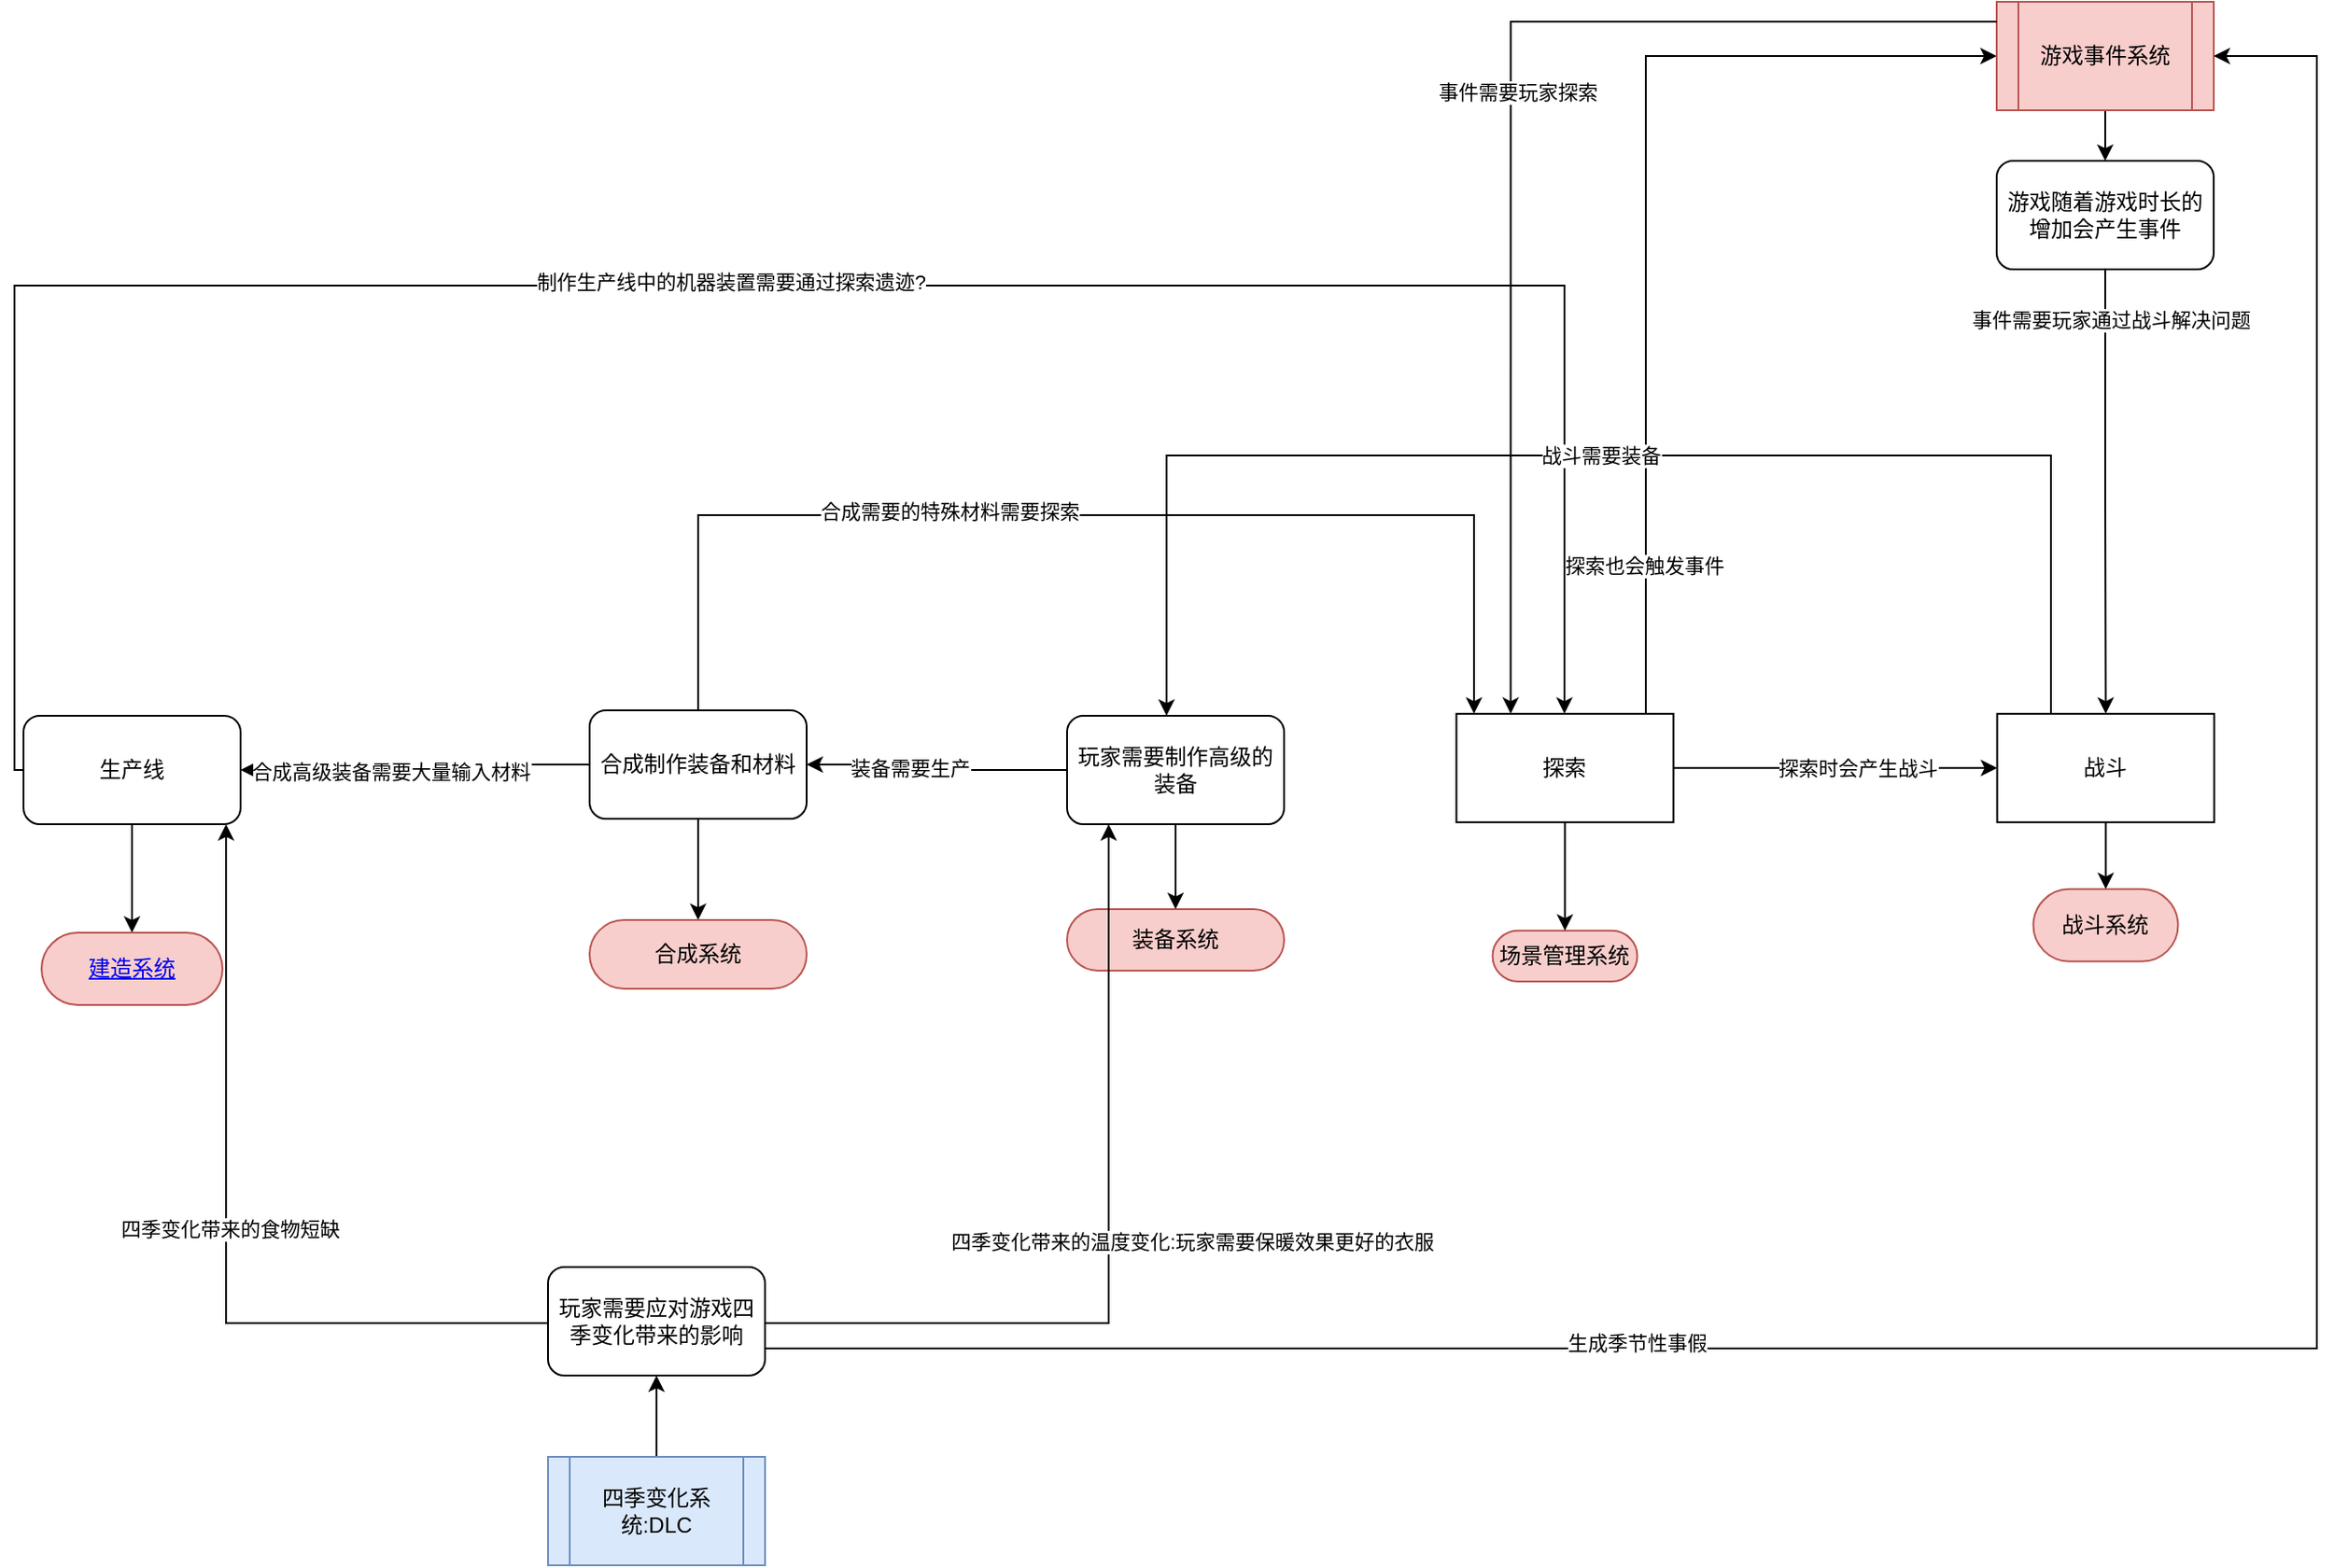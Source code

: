 <mxfile version="26.2.15" pages="2">
  <diagram id="8yKRzX55yw8iAQM8X-Ct" name="系统循环架构总览">
    <mxGraphModel dx="1636" dy="971" grid="0" gridSize="10" guides="1" tooltips="1" connect="1" arrows="1" fold="1" page="1" pageScale="1" pageWidth="827" pageHeight="1169" math="0" shadow="0">
      <root>
        <mxCell id="0" />
        <mxCell id="1" parent="0" />
        <mxCell id="sgZPGOeCJPQWiLNWUdwU-47" value="场景管理系统" style="rounded=1;whiteSpace=wrap;html=1;fillColor=#f8cecc;strokeColor=#b85450;arcSize=50;" vertex="1" parent="1">
          <mxGeometry x="1100.27" y="715.91" width="80" height="28.09" as="geometry" />
        </mxCell>
        <mxCell id="sgZPGOeCJPQWiLNWUdwU-46" style="edgeStyle=orthogonalEdgeStyle;rounded=0;orthogonalLoop=1;jettySize=auto;html=1;" edge="1" parent="1" source="sgZPGOeCJPQWiLNWUdwU-1" target="sgZPGOeCJPQWiLNWUdwU-47">
          <mxGeometry relative="1" as="geometry">
            <mxPoint x="1100.27" y="730.91" as="targetPoint" />
          </mxGeometry>
        </mxCell>
        <mxCell id="sgZPGOeCJPQWiLNWUdwU-55" value="装备系统" style="rounded=1;whiteSpace=wrap;html=1;fillColor=#f8cecc;strokeColor=#b85450;arcSize=50;" vertex="1" parent="1">
          <mxGeometry x="865" y="704" width="120" height="34" as="geometry" />
        </mxCell>
        <mxCell id="sgZPGOeCJPQWiLNWUdwU-118" style="edgeStyle=orthogonalEdgeStyle;rounded=0;orthogonalLoop=1;jettySize=auto;html=1;" edge="1" parent="1" source="sgZPGOeCJPQWiLNWUdwU-66" target="sgZPGOeCJPQWiLNWUdwU-1">
          <mxGeometry relative="1" as="geometry">
            <Array as="points">
              <mxPoint x="283" y="627" />
              <mxPoint x="283" y="359" />
              <mxPoint x="1140" y="359" />
            </Array>
          </mxGeometry>
        </mxCell>
        <mxCell id="sgZPGOeCJPQWiLNWUdwU-119" value="制作生产线中的机器装置需要通过探索遗迹?" style="edgeLabel;html=1;align=center;verticalAlign=middle;resizable=0;points=[];" vertex="1" connectable="0" parent="sgZPGOeCJPQWiLNWUdwU-118">
          <mxGeometry x="-0.021" y="2" relative="1" as="geometry">
            <mxPoint as="offset" />
          </mxGeometry>
        </mxCell>
        <mxCell id="sgZPGOeCJPQWiLNWUdwU-127" style="edgeStyle=orthogonalEdgeStyle;rounded=0;orthogonalLoop=1;jettySize=auto;html=1;" edge="1" parent="1" source="sgZPGOeCJPQWiLNWUdwU-77" target="sgZPGOeCJPQWiLNWUdwU-3">
          <mxGeometry relative="1" as="geometry" />
        </mxCell>
        <mxCell id="sgZPGOeCJPQWiLNWUdwU-128" value="事件需要玩家通过战斗解决问题" style="edgeLabel;html=1;align=center;verticalAlign=middle;resizable=0;points=[];" vertex="1" connectable="0" parent="sgZPGOeCJPQWiLNWUdwU-127">
          <mxGeometry x="-0.773" y="3" relative="1" as="geometry">
            <mxPoint as="offset" />
          </mxGeometry>
        </mxCell>
        <mxCell id="sgZPGOeCJPQWiLNWUdwU-136" style="edgeStyle=orthogonalEdgeStyle;rounded=0;orthogonalLoop=1;jettySize=auto;html=1;" edge="1" parent="1" source="sgZPGOeCJPQWiLNWUdwU-78" target="sgZPGOeCJPQWiLNWUdwU-66">
          <mxGeometry relative="1" as="geometry">
            <Array as="points">
              <mxPoint x="400" y="933" />
            </Array>
          </mxGeometry>
        </mxCell>
        <mxCell id="sgZPGOeCJPQWiLNWUdwU-137" value="四季变化带来的食物短缺" style="edgeLabel;html=1;align=center;verticalAlign=middle;resizable=0;points=[];" vertex="1" connectable="0" parent="sgZPGOeCJPQWiLNWUdwU-136">
          <mxGeometry x="0.015" y="-2" relative="1" as="geometry">
            <mxPoint as="offset" />
          </mxGeometry>
        </mxCell>
        <mxCell id="sgZPGOeCJPQWiLNWUdwU-139" style="edgeStyle=orthogonalEdgeStyle;rounded=0;orthogonalLoop=1;jettySize=auto;html=1;" edge="1" parent="1" source="sgZPGOeCJPQWiLNWUdwU-78" target="sgZPGOeCJPQWiLNWUdwU-91">
          <mxGeometry relative="1" as="geometry">
            <Array as="points">
              <mxPoint x="888" y="933" />
            </Array>
          </mxGeometry>
        </mxCell>
        <mxCell id="sgZPGOeCJPQWiLNWUdwU-140" value="四季变化带来的温度变化:玩家需要保暖效果更好的衣服" style="edgeLabel;html=1;align=center;verticalAlign=middle;resizable=0;points=[];" vertex="1" connectable="0" parent="sgZPGOeCJPQWiLNWUdwU-139">
          <mxGeometry x="-0.553" y="-2" relative="1" as="geometry">
            <mxPoint x="132" y="-47" as="offset" />
          </mxGeometry>
        </mxCell>
        <mxCell id="sgZPGOeCJPQWiLNWUdwU-111" style="edgeStyle=orthogonalEdgeStyle;rounded=0;orthogonalLoop=1;jettySize=auto;html=1;entryX=1;entryY=0.5;entryDx=0;entryDy=0;" edge="1" parent="1" source="sgZPGOeCJPQWiLNWUdwU-91" target="sgZPGOeCJPQWiLNWUdwU-113">
          <mxGeometry relative="1" as="geometry">
            <mxPoint x="775" y="554" as="targetPoint" />
          </mxGeometry>
        </mxCell>
        <mxCell id="sgZPGOeCJPQWiLNWUdwU-112" value="装备需要生产" style="edgeLabel;html=1;align=center;verticalAlign=middle;resizable=0;points=[];" vertex="1" connectable="0" parent="sgZPGOeCJPQWiLNWUdwU-111">
          <mxGeometry x="0.233" y="2" relative="1" as="geometry">
            <mxPoint as="offset" />
          </mxGeometry>
        </mxCell>
        <mxCell id="sgZPGOeCJPQWiLNWUdwU-122" style="edgeStyle=orthogonalEdgeStyle;rounded=0;orthogonalLoop=1;jettySize=auto;html=1;" edge="1" parent="1" source="sgZPGOeCJPQWiLNWUdwU-91" target="sgZPGOeCJPQWiLNWUdwU-55">
          <mxGeometry relative="1" as="geometry" />
        </mxCell>
        <mxCell id="sgZPGOeCJPQWiLNWUdwU-91" value="玩家需要制作高级的装备" style="rounded=1;whiteSpace=wrap;html=1;" vertex="1" parent="1">
          <mxGeometry x="865" y="597" width="120" height="60" as="geometry" />
        </mxCell>
        <mxCell id="sgZPGOeCJPQWiLNWUdwU-102" style="edgeStyle=orthogonalEdgeStyle;rounded=0;orthogonalLoop=1;jettySize=auto;html=1;" edge="1" parent="1" source="sgZPGOeCJPQWiLNWUdwU-1" target="sgZPGOeCJPQWiLNWUdwU-3">
          <mxGeometry relative="1" as="geometry" />
        </mxCell>
        <mxCell id="sgZPGOeCJPQWiLNWUdwU-108" value="探索时会产生战斗" style="edgeLabel;html=1;align=center;verticalAlign=middle;resizable=0;points=[];" vertex="1" connectable="0" parent="sgZPGOeCJPQWiLNWUdwU-102">
          <mxGeometry x="0.128" relative="1" as="geometry">
            <mxPoint as="offset" />
          </mxGeometry>
        </mxCell>
        <mxCell id="sgZPGOeCJPQWiLNWUdwU-130" style="edgeStyle=orthogonalEdgeStyle;rounded=0;orthogonalLoop=1;jettySize=auto;html=1;" edge="1" parent="1" source="sgZPGOeCJPQWiLNWUdwU-1" target="sgZPGOeCJPQWiLNWUdwU-84">
          <mxGeometry relative="1" as="geometry">
            <Array as="points">
              <mxPoint x="1185" y="232" />
            </Array>
          </mxGeometry>
        </mxCell>
        <mxCell id="sgZPGOeCJPQWiLNWUdwU-131" value="探索也会触发事件" style="edgeLabel;html=1;align=center;verticalAlign=middle;resizable=0;points=[];" vertex="1" connectable="0" parent="sgZPGOeCJPQWiLNWUdwU-130">
          <mxGeometry x="-0.704" y="1" relative="1" as="geometry">
            <mxPoint as="offset" />
          </mxGeometry>
        </mxCell>
        <mxCell id="sgZPGOeCJPQWiLNWUdwU-1" value="探索" style="rounded=0;whiteSpace=wrap;html=1;" vertex="1" parent="1">
          <mxGeometry x="1080.27" y="595.91" width="120" height="60" as="geometry" />
        </mxCell>
        <mxCell id="sgZPGOeCJPQWiLNWUdwU-107" value="" style="group" vertex="1" connectable="0" parent="1">
          <mxGeometry x="1379.27" y="595.91" width="120" height="137" as="geometry" />
        </mxCell>
        <mxCell id="sgZPGOeCJPQWiLNWUdwU-48" value="战斗系统" style="rounded=1;whiteSpace=wrap;html=1;fillColor=#f8cecc;strokeColor=#b85450;arcSize=50;" vertex="1" parent="sgZPGOeCJPQWiLNWUdwU-107">
          <mxGeometry x="20" y="97" width="80" height="40" as="geometry" />
        </mxCell>
        <mxCell id="sgZPGOeCJPQWiLNWUdwU-100" style="edgeStyle=orthogonalEdgeStyle;rounded=0;orthogonalLoop=1;jettySize=auto;html=1;" edge="1" parent="sgZPGOeCJPQWiLNWUdwU-107" source="sgZPGOeCJPQWiLNWUdwU-3" target="sgZPGOeCJPQWiLNWUdwU-48">
          <mxGeometry relative="1" as="geometry" />
        </mxCell>
        <mxCell id="sgZPGOeCJPQWiLNWUdwU-3" value="战斗" style="rounded=0;whiteSpace=wrap;html=1;" vertex="1" parent="sgZPGOeCJPQWiLNWUdwU-107">
          <mxGeometry width="120" height="60" as="geometry" />
        </mxCell>
        <mxCell id="sgZPGOeCJPQWiLNWUdwU-109" style="edgeStyle=orthogonalEdgeStyle;rounded=0;orthogonalLoop=1;jettySize=auto;html=1;" edge="1" parent="1" source="sgZPGOeCJPQWiLNWUdwU-3" target="sgZPGOeCJPQWiLNWUdwU-91">
          <mxGeometry relative="1" as="geometry">
            <Array as="points">
              <mxPoint x="1409" y="453" />
              <mxPoint x="920" y="453" />
            </Array>
          </mxGeometry>
        </mxCell>
        <mxCell id="sgZPGOeCJPQWiLNWUdwU-110" value="战斗需要装备" style="edgeLabel;html=1;align=center;verticalAlign=middle;resizable=0;points=[];" vertex="1" connectable="0" parent="sgZPGOeCJPQWiLNWUdwU-109">
          <mxGeometry x="0.01" relative="1" as="geometry">
            <mxPoint as="offset" />
          </mxGeometry>
        </mxCell>
        <mxCell id="sgZPGOeCJPQWiLNWUdwU-115" style="edgeStyle=orthogonalEdgeStyle;rounded=0;orthogonalLoop=1;jettySize=auto;html=1;entryX=0.5;entryY=0;entryDx=0;entryDy=0;" edge="1" parent="1" source="sgZPGOeCJPQWiLNWUdwU-113" target="sgZPGOeCJPQWiLNWUdwU-114">
          <mxGeometry relative="1" as="geometry" />
        </mxCell>
        <mxCell id="sgZPGOeCJPQWiLNWUdwU-116" style="edgeStyle=orthogonalEdgeStyle;rounded=0;orthogonalLoop=1;jettySize=auto;html=1;entryX=1;entryY=0.5;entryDx=0;entryDy=0;" edge="1" parent="1" source="sgZPGOeCJPQWiLNWUdwU-113" target="sgZPGOeCJPQWiLNWUdwU-66">
          <mxGeometry relative="1" as="geometry" />
        </mxCell>
        <mxCell id="sgZPGOeCJPQWiLNWUdwU-117" value="合成高级装备需要大量输入材料" style="edgeLabel;html=1;align=center;verticalAlign=middle;resizable=0;points=[];" vertex="1" connectable="0" parent="sgZPGOeCJPQWiLNWUdwU-116">
          <mxGeometry x="0.157" y="1" relative="1" as="geometry">
            <mxPoint as="offset" />
          </mxGeometry>
        </mxCell>
        <mxCell id="sgZPGOeCJPQWiLNWUdwU-144" style="edgeStyle=orthogonalEdgeStyle;rounded=0;orthogonalLoop=1;jettySize=auto;html=1;" edge="1" parent="1" source="sgZPGOeCJPQWiLNWUdwU-113" target="sgZPGOeCJPQWiLNWUdwU-1">
          <mxGeometry relative="1" as="geometry">
            <Array as="points">
              <mxPoint x="661" y="486" />
              <mxPoint x="1090" y="486" />
            </Array>
          </mxGeometry>
        </mxCell>
        <mxCell id="sgZPGOeCJPQWiLNWUdwU-145" value="合成需要的特殊材料需要探索" style="edgeLabel;html=1;align=center;verticalAlign=middle;resizable=0;points=[];" vertex="1" connectable="0" parent="sgZPGOeCJPQWiLNWUdwU-144">
          <mxGeometry x="-0.236" y="2" relative="1" as="geometry">
            <mxPoint as="offset" />
          </mxGeometry>
        </mxCell>
        <mxCell id="sgZPGOeCJPQWiLNWUdwU-113" value="合成制作装备和材料" style="rounded=1;whiteSpace=wrap;html=1;" vertex="1" parent="1">
          <mxGeometry x="601" y="594" width="120" height="60" as="geometry" />
        </mxCell>
        <mxCell id="sgZPGOeCJPQWiLNWUdwU-114" value="合成系统" style="rounded=1;whiteSpace=wrap;html=1;fillColor=#f8cecc;strokeColor=#b85450;arcSize=50;" vertex="1" parent="1">
          <mxGeometry x="601" y="710" width="120" height="38" as="geometry" />
        </mxCell>
        <mxCell id="sgZPGOeCJPQWiLNWUdwU-129" value="" style="group" vertex="1" connectable="0" parent="1">
          <mxGeometry x="1379" y="202" width="120" height="148" as="geometry" />
        </mxCell>
        <mxCell id="sgZPGOeCJPQWiLNWUdwU-77" value="游戏随着游戏时长的增加会产生事件" style="rounded=1;whiteSpace=wrap;html=1;" vertex="1" parent="sgZPGOeCJPQWiLNWUdwU-129">
          <mxGeometry y="88" width="120" height="60" as="geometry" />
        </mxCell>
        <mxCell id="sgZPGOeCJPQWiLNWUdwU-126" style="edgeStyle=orthogonalEdgeStyle;rounded=0;orthogonalLoop=1;jettySize=auto;html=1;" edge="1" parent="sgZPGOeCJPQWiLNWUdwU-129" source="sgZPGOeCJPQWiLNWUdwU-84" target="sgZPGOeCJPQWiLNWUdwU-77">
          <mxGeometry relative="1" as="geometry" />
        </mxCell>
        <mxCell id="sgZPGOeCJPQWiLNWUdwU-84" value="游戏事件系统" style="shape=process;whiteSpace=wrap;html=1;backgroundOutline=1;fillColor=#f8cecc;strokeColor=#b85450;" vertex="1" parent="sgZPGOeCJPQWiLNWUdwU-129">
          <mxGeometry width="120" height="60" as="geometry" />
        </mxCell>
        <mxCell id="sgZPGOeCJPQWiLNWUdwU-133" style="edgeStyle=orthogonalEdgeStyle;rounded=0;orthogonalLoop=1;jettySize=auto;html=1;entryX=0.25;entryY=0;entryDx=0;entryDy=0;" edge="1" parent="1" source="sgZPGOeCJPQWiLNWUdwU-84" target="sgZPGOeCJPQWiLNWUdwU-1">
          <mxGeometry relative="1" as="geometry">
            <Array as="points">
              <mxPoint x="1110" y="213" />
            </Array>
          </mxGeometry>
        </mxCell>
        <mxCell id="sgZPGOeCJPQWiLNWUdwU-134" value="事件需要玩家探索" style="edgeLabel;html=1;align=center;verticalAlign=middle;resizable=0;points=[];" vertex="1" connectable="0" parent="sgZPGOeCJPQWiLNWUdwU-133">
          <mxGeometry x="-0.056" y="3" relative="1" as="geometry">
            <mxPoint as="offset" />
          </mxGeometry>
        </mxCell>
        <mxCell id="sgZPGOeCJPQWiLNWUdwU-142" value="" style="group" vertex="1" connectable="0" parent="1">
          <mxGeometry x="578" y="902" width="120" height="165" as="geometry" />
        </mxCell>
        <mxCell id="sgZPGOeCJPQWiLNWUdwU-78" value="玩家需要应对游戏四季变化带来的影响" style="rounded=1;whiteSpace=wrap;html=1;" vertex="1" parent="sgZPGOeCJPQWiLNWUdwU-142">
          <mxGeometry width="120" height="60" as="geometry" />
        </mxCell>
        <mxCell id="sgZPGOeCJPQWiLNWUdwU-141" style="edgeStyle=orthogonalEdgeStyle;rounded=0;orthogonalLoop=1;jettySize=auto;html=1;" edge="1" parent="sgZPGOeCJPQWiLNWUdwU-142" source="sgZPGOeCJPQWiLNWUdwU-82" target="sgZPGOeCJPQWiLNWUdwU-78">
          <mxGeometry relative="1" as="geometry" />
        </mxCell>
        <mxCell id="sgZPGOeCJPQWiLNWUdwU-82" value="四季变化系统:DLC" style="shape=process;whiteSpace=wrap;html=1;backgroundOutline=1;fillColor=#dae8fc;strokeColor=#6c8ebf;" vertex="1" parent="sgZPGOeCJPQWiLNWUdwU-142">
          <mxGeometry y="105" width="120" height="60" as="geometry" />
        </mxCell>
        <mxCell id="sgZPGOeCJPQWiLNWUdwU-148" style="edgeStyle=orthogonalEdgeStyle;rounded=0;orthogonalLoop=1;jettySize=auto;html=1;" edge="1" parent="1" source="sgZPGOeCJPQWiLNWUdwU-78" target="sgZPGOeCJPQWiLNWUdwU-84">
          <mxGeometry relative="1" as="geometry">
            <Array as="points">
              <mxPoint x="1556" y="947" />
              <mxPoint x="1556" y="232" />
            </Array>
          </mxGeometry>
        </mxCell>
        <mxCell id="sgZPGOeCJPQWiLNWUdwU-149" value="生成季节性事假" style="edgeLabel;html=1;align=center;verticalAlign=middle;resizable=0;points=[];" vertex="1" connectable="0" parent="sgZPGOeCJPQWiLNWUdwU-148">
          <mxGeometry x="-0.409" y="3" relative="1" as="geometry">
            <mxPoint as="offset" />
          </mxGeometry>
        </mxCell>
        <mxCell id="sgZPGOeCJPQWiLNWUdwU-96" style="edgeStyle=orthogonalEdgeStyle;rounded=0;orthogonalLoop=1;jettySize=auto;html=1;" edge="1" parent="1" source="sgZPGOeCJPQWiLNWUdwU-66" target="sgZPGOeCJPQWiLNWUdwU-95">
          <mxGeometry relative="1" as="geometry" />
        </mxCell>
        <mxCell id="sgZPGOeCJPQWiLNWUdwU-66" value="生产线" style="rounded=1;whiteSpace=wrap;html=1;" vertex="1" parent="1">
          <mxGeometry x="288" y="597" width="120" height="60" as="geometry" />
        </mxCell>
        <mxCell id="sgZPGOeCJPQWiLNWUdwU-95" value="&lt;a href=&quot;data:page/id,DBMBjDPxNjhQfU15J7hw&quot;&gt;建造系统&lt;/a&gt;" style="rounded=1;whiteSpace=wrap;html=1;fillColor=#f8cecc;strokeColor=#b85450;arcSize=50;" vertex="1" parent="1">
          <mxGeometry x="298" y="717" width="100" height="40" as="geometry" />
        </mxCell>
      </root>
    </mxGraphModel>
  </diagram>
  <diagram id="DBMBjDPxNjhQfU15J7hw" name="建造系统">
    <mxGraphModel dx="1554" dy="922" grid="0" gridSize="10" guides="1" tooltips="1" connect="1" arrows="1" fold="1" page="1" pageScale="1" pageWidth="827" pageHeight="1169" math="0" shadow="0">
      <root>
        <mxCell id="0" />
        <mxCell id="1" parent="0" />
      </root>
    </mxGraphModel>
  </diagram>
</mxfile>
